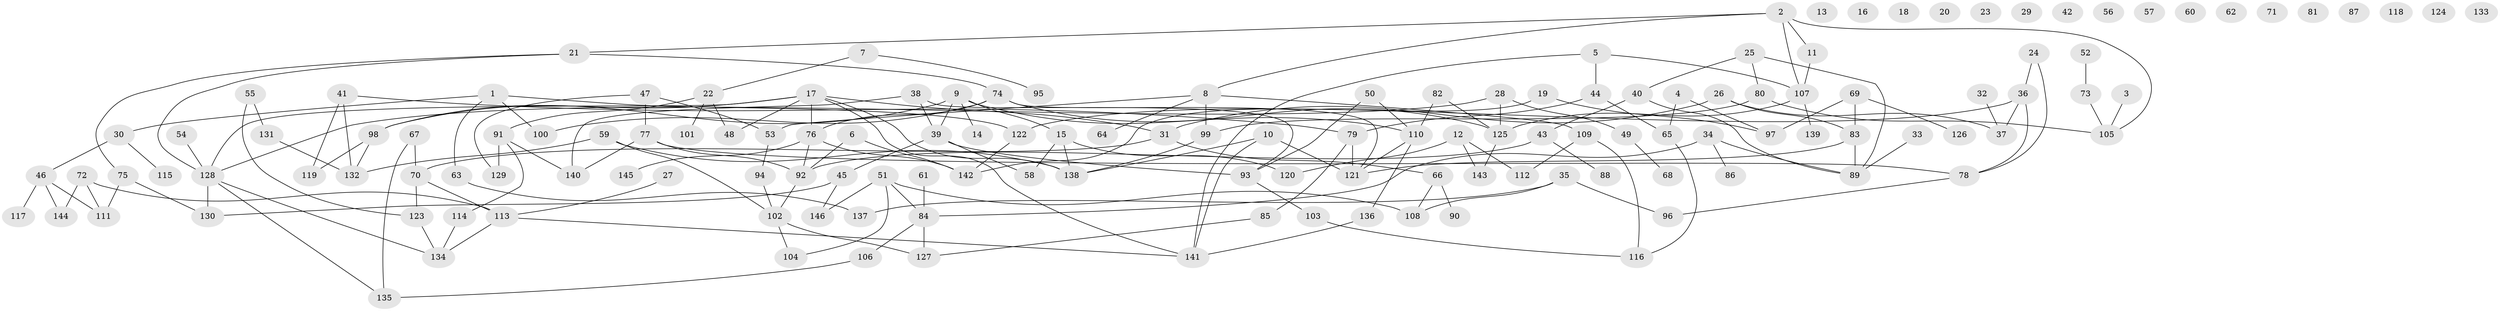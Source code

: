 // Generated by graph-tools (version 1.1) at 2025/49/03/09/25 03:49:03]
// undirected, 146 vertices, 188 edges
graph export_dot {
graph [start="1"]
  node [color=gray90,style=filled];
  1;
  2;
  3;
  4;
  5;
  6;
  7;
  8;
  9;
  10;
  11;
  12;
  13;
  14;
  15;
  16;
  17;
  18;
  19;
  20;
  21;
  22;
  23;
  24;
  25;
  26;
  27;
  28;
  29;
  30;
  31;
  32;
  33;
  34;
  35;
  36;
  37;
  38;
  39;
  40;
  41;
  42;
  43;
  44;
  45;
  46;
  47;
  48;
  49;
  50;
  51;
  52;
  53;
  54;
  55;
  56;
  57;
  58;
  59;
  60;
  61;
  62;
  63;
  64;
  65;
  66;
  67;
  68;
  69;
  70;
  71;
  72;
  73;
  74;
  75;
  76;
  77;
  78;
  79;
  80;
  81;
  82;
  83;
  84;
  85;
  86;
  87;
  88;
  89;
  90;
  91;
  92;
  93;
  94;
  95;
  96;
  97;
  98;
  99;
  100;
  101;
  102;
  103;
  104;
  105;
  106;
  107;
  108;
  109;
  110;
  111;
  112;
  113;
  114;
  115;
  116;
  117;
  118;
  119;
  120;
  121;
  122;
  123;
  124;
  125;
  126;
  127;
  128;
  129;
  130;
  131;
  132;
  133;
  134;
  135;
  136;
  137;
  138;
  139;
  140;
  141;
  142;
  143;
  144;
  145;
  146;
  1 -- 30;
  1 -- 63;
  1 -- 100;
  1 -- 122;
  2 -- 8;
  2 -- 11;
  2 -- 21;
  2 -- 105;
  2 -- 107;
  3 -- 105;
  4 -- 65;
  4 -- 97;
  5 -- 44;
  5 -- 107;
  5 -- 141;
  6 -- 92;
  6 -- 142;
  7 -- 22;
  7 -- 95;
  8 -- 53;
  8 -- 64;
  8 -- 99;
  8 -- 109;
  9 -- 14;
  9 -- 15;
  9 -- 39;
  9 -- 98;
  9 -- 110;
  10 -- 121;
  10 -- 138;
  10 -- 141;
  11 -- 107;
  12 -- 112;
  12 -- 120;
  12 -- 143;
  15 -- 58;
  15 -- 120;
  15 -- 138;
  17 -- 31;
  17 -- 48;
  17 -- 76;
  17 -- 98;
  17 -- 128;
  17 -- 138;
  17 -- 141;
  19 -- 97;
  19 -- 142;
  21 -- 74;
  21 -- 75;
  21 -- 128;
  22 -- 48;
  22 -- 91;
  22 -- 101;
  24 -- 36;
  24 -- 78;
  25 -- 40;
  25 -- 80;
  25 -- 89;
  26 -- 31;
  26 -- 37;
  26 -- 83;
  27 -- 113;
  28 -- 49;
  28 -- 125;
  28 -- 128;
  30 -- 46;
  30 -- 115;
  31 -- 66;
  31 -- 70;
  32 -- 37;
  33 -- 89;
  34 -- 84;
  34 -- 86;
  34 -- 89;
  35 -- 96;
  35 -- 108;
  35 -- 137;
  36 -- 37;
  36 -- 78;
  36 -- 122;
  38 -- 39;
  38 -- 93;
  38 -- 140;
  39 -- 45;
  39 -- 58;
  39 -- 93;
  40 -- 43;
  40 -- 89;
  41 -- 79;
  41 -- 119;
  41 -- 132;
  43 -- 88;
  43 -- 92;
  44 -- 65;
  44 -- 79;
  45 -- 130;
  45 -- 146;
  46 -- 111;
  46 -- 117;
  46 -- 144;
  47 -- 53;
  47 -- 77;
  47 -- 129;
  49 -- 68;
  50 -- 93;
  50 -- 110;
  51 -- 84;
  51 -- 104;
  51 -- 108;
  51 -- 146;
  52 -- 73;
  53 -- 94;
  54 -- 128;
  55 -- 123;
  55 -- 131;
  59 -- 102;
  59 -- 132;
  59 -- 138;
  61 -- 84;
  63 -- 137;
  65 -- 116;
  66 -- 90;
  66 -- 108;
  67 -- 70;
  67 -- 135;
  69 -- 83;
  69 -- 97;
  69 -- 126;
  70 -- 113;
  70 -- 123;
  72 -- 111;
  72 -- 113;
  72 -- 144;
  73 -- 105;
  74 -- 76;
  74 -- 100;
  74 -- 121;
  74 -- 125;
  75 -- 111;
  75 -- 130;
  76 -- 92;
  76 -- 142;
  76 -- 145;
  77 -- 78;
  77 -- 92;
  77 -- 140;
  78 -- 96;
  79 -- 85;
  79 -- 121;
  80 -- 99;
  80 -- 105;
  82 -- 110;
  82 -- 125;
  83 -- 89;
  83 -- 121;
  84 -- 106;
  84 -- 127;
  85 -- 127;
  91 -- 114;
  91 -- 129;
  91 -- 140;
  92 -- 102;
  93 -- 103;
  94 -- 102;
  98 -- 119;
  98 -- 132;
  99 -- 138;
  102 -- 104;
  102 -- 127;
  103 -- 116;
  106 -- 135;
  107 -- 125;
  107 -- 139;
  109 -- 112;
  109 -- 116;
  110 -- 121;
  110 -- 136;
  113 -- 134;
  113 -- 141;
  114 -- 134;
  122 -- 142;
  123 -- 134;
  125 -- 143;
  128 -- 130;
  128 -- 134;
  128 -- 135;
  131 -- 132;
  136 -- 141;
}
